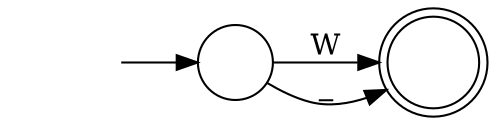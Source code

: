 digraph Automaton {
	graph [bb="0,0,221,44",
		dpi=96,
		rankdir=LR
	];
	node [label="\N"];
	0	 [height=0.61111,
		label="",
		pos="199,22",
		shape=doublecircle,
		width=0.61111];
	1	 [height=0.5,
		label="",
		pos="109,22",
		shape=circle,
		width=0.5];
	1 -> 0	 [label=W,
		lp="152,29.5",
		pos="e,176.93,22 127.39,22 138.61,22 153.54,22 166.77,22"];
	1 -> 0	 [label=_,
		lp="152,10.5",
		pos="e,180.11,9.9323 124.31,12.134 130.4,8.5065 137.76,4.8378 145,3 153.58,0.82131 162.72,2.5619 170.96,5.7214"];
	initial	 [height=0.5,
		label="",
		pos="27,22",
		shape=plaintext,
		width=0.75];
	initial -> 1	 [pos="e,90.826,22 54.195,22 62.654,22 72.051,22 80.595,22"];
}
